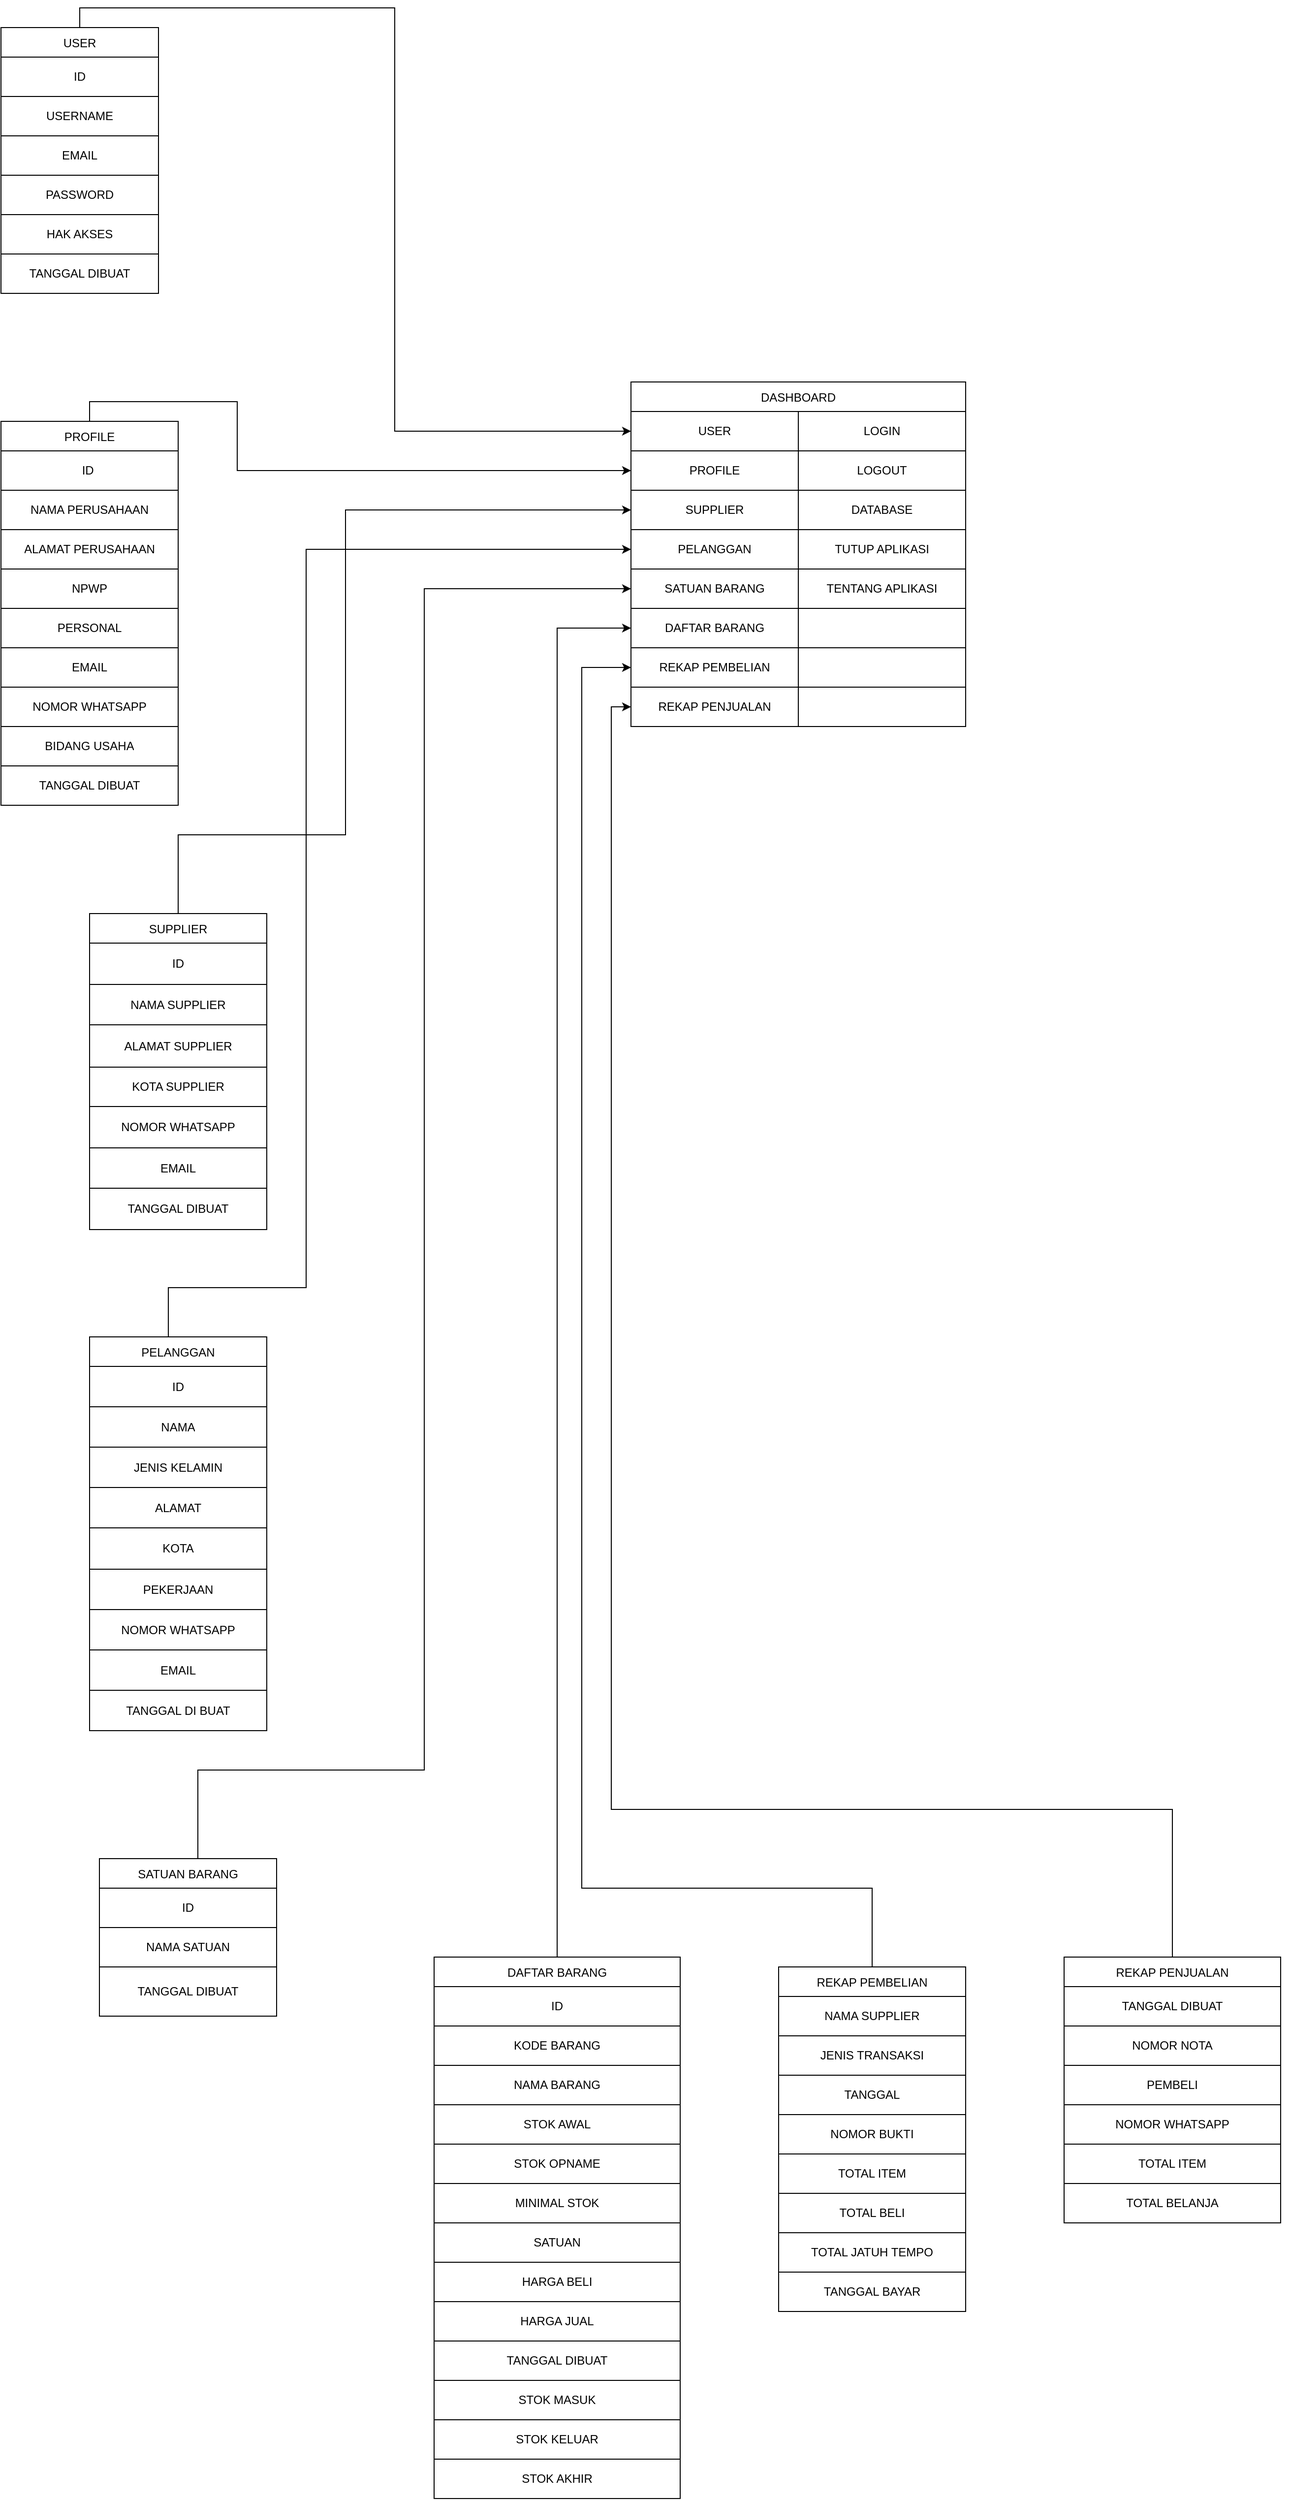 <mxfile version="24.8.4">
  <diagram name="Page-1" id="a7904f86-f2b4-8e86-fa97-74104820619b">
    <mxGraphModel dx="2200" dy="1383" grid="1" gridSize="10" guides="1" tooltips="1" connect="1" arrows="1" fold="1" page="1" pageScale="1" pageWidth="1100" pageHeight="850" background="none" math="0" shadow="0">
      <root>
        <object label="" id="0">
          <mxCell />
        </object>
        <mxCell id="1" parent="0" />
        <mxCell id="IElUN6bQGV6aA14MSfH9-76" value="DASHBOARD" style="shape=table;startSize=30;container=1;collapsible=0;childLayout=tableLayout;" vertex="1" parent="1">
          <mxGeometry x="90" y="200" width="340" height="350" as="geometry" />
        </mxCell>
        <mxCell id="IElUN6bQGV6aA14MSfH9-77" value="" style="shape=tableRow;horizontal=0;startSize=0;swimlaneHead=0;swimlaneBody=0;strokeColor=inherit;top=0;left=0;bottom=0;right=0;collapsible=0;dropTarget=0;fillColor=none;points=[[0,0.5],[1,0.5]];portConstraint=eastwest;" vertex="1" parent="IElUN6bQGV6aA14MSfH9-76">
          <mxGeometry y="30" width="340" height="40" as="geometry" />
        </mxCell>
        <mxCell id="IElUN6bQGV6aA14MSfH9-78" value="USER" style="shape=partialRectangle;html=1;whiteSpace=wrap;connectable=0;strokeColor=inherit;overflow=hidden;fillColor=none;top=0;left=0;bottom=0;right=0;pointerEvents=1;" vertex="1" parent="IElUN6bQGV6aA14MSfH9-77">
          <mxGeometry width="170" height="40" as="geometry">
            <mxRectangle width="170" height="40" as="alternateBounds" />
          </mxGeometry>
        </mxCell>
        <mxCell id="IElUN6bQGV6aA14MSfH9-79" value="LOGIN" style="shape=partialRectangle;html=1;whiteSpace=wrap;connectable=0;strokeColor=inherit;overflow=hidden;fillColor=none;top=0;left=0;bottom=0;right=0;pointerEvents=1;" vertex="1" parent="IElUN6bQGV6aA14MSfH9-77">
          <mxGeometry x="170" width="170" height="40" as="geometry">
            <mxRectangle width="170" height="40" as="alternateBounds" />
          </mxGeometry>
        </mxCell>
        <mxCell id="IElUN6bQGV6aA14MSfH9-80" value="" style="shape=tableRow;horizontal=0;startSize=0;swimlaneHead=0;swimlaneBody=0;strokeColor=inherit;top=0;left=0;bottom=0;right=0;collapsible=0;dropTarget=0;fillColor=none;points=[[0,0.5],[1,0.5]];portConstraint=eastwest;" vertex="1" parent="IElUN6bQGV6aA14MSfH9-76">
          <mxGeometry y="70" width="340" height="40" as="geometry" />
        </mxCell>
        <mxCell id="IElUN6bQGV6aA14MSfH9-81" value="PROFILE" style="shape=partialRectangle;html=1;whiteSpace=wrap;connectable=0;strokeColor=inherit;overflow=hidden;fillColor=none;top=0;left=0;bottom=0;right=0;pointerEvents=1;" vertex="1" parent="IElUN6bQGV6aA14MSfH9-80">
          <mxGeometry width="170" height="40" as="geometry">
            <mxRectangle width="170" height="40" as="alternateBounds" />
          </mxGeometry>
        </mxCell>
        <mxCell id="IElUN6bQGV6aA14MSfH9-82" value="LOGOUT" style="shape=partialRectangle;html=1;whiteSpace=wrap;connectable=0;strokeColor=inherit;overflow=hidden;fillColor=none;top=0;left=0;bottom=0;right=0;pointerEvents=1;" vertex="1" parent="IElUN6bQGV6aA14MSfH9-80">
          <mxGeometry x="170" width="170" height="40" as="geometry">
            <mxRectangle width="170" height="40" as="alternateBounds" />
          </mxGeometry>
        </mxCell>
        <mxCell id="IElUN6bQGV6aA14MSfH9-83" value="" style="shape=tableRow;horizontal=0;startSize=0;swimlaneHead=0;swimlaneBody=0;strokeColor=inherit;top=0;left=0;bottom=0;right=0;collapsible=0;dropTarget=0;fillColor=none;points=[[0,0.5],[1,0.5]];portConstraint=eastwest;" vertex="1" parent="IElUN6bQGV6aA14MSfH9-76">
          <mxGeometry y="110" width="340" height="40" as="geometry" />
        </mxCell>
        <mxCell id="IElUN6bQGV6aA14MSfH9-84" value="SUPPLIER" style="shape=partialRectangle;html=1;whiteSpace=wrap;connectable=0;strokeColor=inherit;overflow=hidden;fillColor=none;top=0;left=0;bottom=0;right=0;pointerEvents=1;" vertex="1" parent="IElUN6bQGV6aA14MSfH9-83">
          <mxGeometry width="170" height="40" as="geometry">
            <mxRectangle width="170" height="40" as="alternateBounds" />
          </mxGeometry>
        </mxCell>
        <mxCell id="IElUN6bQGV6aA14MSfH9-85" value="DATABASE" style="shape=partialRectangle;html=1;whiteSpace=wrap;connectable=0;strokeColor=inherit;overflow=hidden;fillColor=none;top=0;left=0;bottom=0;right=0;pointerEvents=1;" vertex="1" parent="IElUN6bQGV6aA14MSfH9-83">
          <mxGeometry x="170" width="170" height="40" as="geometry">
            <mxRectangle width="170" height="40" as="alternateBounds" />
          </mxGeometry>
        </mxCell>
        <mxCell id="IElUN6bQGV6aA14MSfH9-86" value="" style="shape=tableRow;horizontal=0;startSize=0;swimlaneHead=0;swimlaneBody=0;strokeColor=inherit;top=0;left=0;bottom=0;right=0;collapsible=0;dropTarget=0;fillColor=none;points=[[0,0.5],[1,0.5]];portConstraint=eastwest;" vertex="1" parent="IElUN6bQGV6aA14MSfH9-76">
          <mxGeometry y="150" width="340" height="40" as="geometry" />
        </mxCell>
        <mxCell id="IElUN6bQGV6aA14MSfH9-87" value="PELANGGAN" style="shape=partialRectangle;html=1;whiteSpace=wrap;connectable=0;strokeColor=inherit;overflow=hidden;fillColor=none;top=0;left=0;bottom=0;right=0;pointerEvents=1;" vertex="1" parent="IElUN6bQGV6aA14MSfH9-86">
          <mxGeometry width="170" height="40" as="geometry">
            <mxRectangle width="170" height="40" as="alternateBounds" />
          </mxGeometry>
        </mxCell>
        <mxCell id="IElUN6bQGV6aA14MSfH9-88" value="TUTUP APLIKASI" style="shape=partialRectangle;html=1;whiteSpace=wrap;connectable=0;strokeColor=inherit;overflow=hidden;fillColor=none;top=0;left=0;bottom=0;right=0;pointerEvents=1;" vertex="1" parent="IElUN6bQGV6aA14MSfH9-86">
          <mxGeometry x="170" width="170" height="40" as="geometry">
            <mxRectangle width="170" height="40" as="alternateBounds" />
          </mxGeometry>
        </mxCell>
        <mxCell id="IElUN6bQGV6aA14MSfH9-89" value="" style="shape=tableRow;horizontal=0;startSize=0;swimlaneHead=0;swimlaneBody=0;strokeColor=inherit;top=0;left=0;bottom=0;right=0;collapsible=0;dropTarget=0;fillColor=none;points=[[0,0.5],[1,0.5]];portConstraint=eastwest;" vertex="1" parent="IElUN6bQGV6aA14MSfH9-76">
          <mxGeometry y="190" width="340" height="40" as="geometry" />
        </mxCell>
        <mxCell id="IElUN6bQGV6aA14MSfH9-90" value="SATUAN BARANG" style="shape=partialRectangle;html=1;whiteSpace=wrap;connectable=0;strokeColor=inherit;overflow=hidden;fillColor=none;top=0;left=0;bottom=0;right=0;pointerEvents=1;" vertex="1" parent="IElUN6bQGV6aA14MSfH9-89">
          <mxGeometry width="170" height="40" as="geometry">
            <mxRectangle width="170" height="40" as="alternateBounds" />
          </mxGeometry>
        </mxCell>
        <mxCell id="IElUN6bQGV6aA14MSfH9-91" value="TENTANG APLIKASI" style="shape=partialRectangle;html=1;whiteSpace=wrap;connectable=0;strokeColor=inherit;overflow=hidden;fillColor=none;top=0;left=0;bottom=0;right=0;pointerEvents=1;" vertex="1" parent="IElUN6bQGV6aA14MSfH9-89">
          <mxGeometry x="170" width="170" height="40" as="geometry">
            <mxRectangle width="170" height="40" as="alternateBounds" />
          </mxGeometry>
        </mxCell>
        <mxCell id="IElUN6bQGV6aA14MSfH9-92" value="" style="shape=tableRow;horizontal=0;startSize=0;swimlaneHead=0;swimlaneBody=0;strokeColor=inherit;top=0;left=0;bottom=0;right=0;collapsible=0;dropTarget=0;fillColor=none;points=[[0,0.5],[1,0.5]];portConstraint=eastwest;" vertex="1" parent="IElUN6bQGV6aA14MSfH9-76">
          <mxGeometry y="230" width="340" height="40" as="geometry" />
        </mxCell>
        <mxCell id="IElUN6bQGV6aA14MSfH9-93" value="DAFTAR BARANG" style="shape=partialRectangle;html=1;whiteSpace=wrap;connectable=0;strokeColor=inherit;overflow=hidden;fillColor=none;top=0;left=0;bottom=0;right=0;pointerEvents=1;" vertex="1" parent="IElUN6bQGV6aA14MSfH9-92">
          <mxGeometry width="170" height="40" as="geometry">
            <mxRectangle width="170" height="40" as="alternateBounds" />
          </mxGeometry>
        </mxCell>
        <mxCell id="IElUN6bQGV6aA14MSfH9-94" value="" style="shape=partialRectangle;html=1;whiteSpace=wrap;connectable=0;strokeColor=inherit;overflow=hidden;fillColor=none;top=0;left=0;bottom=0;right=0;pointerEvents=1;" vertex="1" parent="IElUN6bQGV6aA14MSfH9-92">
          <mxGeometry x="170" width="170" height="40" as="geometry">
            <mxRectangle width="170" height="40" as="alternateBounds" />
          </mxGeometry>
        </mxCell>
        <mxCell id="IElUN6bQGV6aA14MSfH9-119" style="shape=tableRow;horizontal=0;startSize=0;swimlaneHead=0;swimlaneBody=0;strokeColor=inherit;top=0;left=0;bottom=0;right=0;collapsible=0;dropTarget=0;fillColor=none;points=[[0,0.5],[1,0.5]];portConstraint=eastwest;" vertex="1" parent="IElUN6bQGV6aA14MSfH9-76">
          <mxGeometry y="270" width="340" height="40" as="geometry" />
        </mxCell>
        <mxCell id="IElUN6bQGV6aA14MSfH9-120" value="REKAP PEMBELIAN" style="shape=partialRectangle;html=1;whiteSpace=wrap;connectable=0;strokeColor=inherit;overflow=hidden;fillColor=none;top=0;left=0;bottom=0;right=0;pointerEvents=1;" vertex="1" parent="IElUN6bQGV6aA14MSfH9-119">
          <mxGeometry width="170" height="40" as="geometry">
            <mxRectangle width="170" height="40" as="alternateBounds" />
          </mxGeometry>
        </mxCell>
        <mxCell id="IElUN6bQGV6aA14MSfH9-121" style="shape=partialRectangle;html=1;whiteSpace=wrap;connectable=0;strokeColor=inherit;overflow=hidden;fillColor=none;top=0;left=0;bottom=0;right=0;pointerEvents=1;" vertex="1" parent="IElUN6bQGV6aA14MSfH9-119">
          <mxGeometry x="170" width="170" height="40" as="geometry">
            <mxRectangle width="170" height="40" as="alternateBounds" />
          </mxGeometry>
        </mxCell>
        <mxCell id="IElUN6bQGV6aA14MSfH9-122" style="shape=tableRow;horizontal=0;startSize=0;swimlaneHead=0;swimlaneBody=0;strokeColor=inherit;top=0;left=0;bottom=0;right=0;collapsible=0;dropTarget=0;fillColor=none;points=[[0,0.5],[1,0.5]];portConstraint=eastwest;" vertex="1" parent="IElUN6bQGV6aA14MSfH9-76">
          <mxGeometry y="310" width="340" height="40" as="geometry" />
        </mxCell>
        <mxCell id="IElUN6bQGV6aA14MSfH9-123" value="REKAP PENJUALAN" style="shape=partialRectangle;html=1;whiteSpace=wrap;connectable=0;strokeColor=inherit;overflow=hidden;fillColor=none;top=0;left=0;bottom=0;right=0;pointerEvents=1;" vertex="1" parent="IElUN6bQGV6aA14MSfH9-122">
          <mxGeometry width="170" height="40" as="geometry">
            <mxRectangle width="170" height="40" as="alternateBounds" />
          </mxGeometry>
        </mxCell>
        <mxCell id="IElUN6bQGV6aA14MSfH9-124" value="" style="shape=partialRectangle;html=1;whiteSpace=wrap;connectable=0;strokeColor=inherit;overflow=hidden;fillColor=none;top=0;left=0;bottom=0;right=0;pointerEvents=1;" vertex="1" parent="IElUN6bQGV6aA14MSfH9-122">
          <mxGeometry x="170" width="170" height="40" as="geometry">
            <mxRectangle width="170" height="40" as="alternateBounds" />
          </mxGeometry>
        </mxCell>
        <mxCell id="IElUN6bQGV6aA14MSfH9-163" style="edgeStyle=orthogonalEdgeStyle;rounded=0;orthogonalLoop=1;jettySize=auto;html=1;exitX=0.5;exitY=0;exitDx=0;exitDy=0;entryX=0;entryY=0.5;entryDx=0;entryDy=0;" edge="1" parent="1" source="IElUN6bQGV6aA14MSfH9-125" target="IElUN6bQGV6aA14MSfH9-77">
          <mxGeometry relative="1" as="geometry" />
        </mxCell>
        <mxCell id="IElUN6bQGV6aA14MSfH9-125" value="USER" style="shape=table;startSize=30;container=1;collapsible=0;childLayout=tableLayout;" vertex="1" parent="1">
          <mxGeometry x="-550" y="-160" width="160" height="270" as="geometry" />
        </mxCell>
        <mxCell id="IElUN6bQGV6aA14MSfH9-126" value="" style="shape=tableRow;horizontal=0;startSize=0;swimlaneHead=0;swimlaneBody=0;strokeColor=inherit;top=0;left=0;bottom=0;right=0;collapsible=0;dropTarget=0;fillColor=none;points=[[0,0.5],[1,0.5]];portConstraint=eastwest;" vertex="1" parent="IElUN6bQGV6aA14MSfH9-125">
          <mxGeometry y="30" width="160" height="40" as="geometry" />
        </mxCell>
        <mxCell id="IElUN6bQGV6aA14MSfH9-127" value="ID" style="shape=partialRectangle;html=1;whiteSpace=wrap;connectable=0;strokeColor=inherit;overflow=hidden;fillColor=none;top=0;left=0;bottom=0;right=0;pointerEvents=1;" vertex="1" parent="IElUN6bQGV6aA14MSfH9-126">
          <mxGeometry width="160" height="40" as="geometry">
            <mxRectangle width="160" height="40" as="alternateBounds" />
          </mxGeometry>
        </mxCell>
        <mxCell id="IElUN6bQGV6aA14MSfH9-128" value="" style="shape=tableRow;horizontal=0;startSize=0;swimlaneHead=0;swimlaneBody=0;strokeColor=inherit;top=0;left=0;bottom=0;right=0;collapsible=0;dropTarget=0;fillColor=none;points=[[0,0.5],[1,0.5]];portConstraint=eastwest;" vertex="1" parent="IElUN6bQGV6aA14MSfH9-125">
          <mxGeometry y="70" width="160" height="40" as="geometry" />
        </mxCell>
        <mxCell id="IElUN6bQGV6aA14MSfH9-129" value="USERNAME" style="shape=partialRectangle;html=1;whiteSpace=wrap;connectable=0;strokeColor=inherit;overflow=hidden;fillColor=none;top=0;left=0;bottom=0;right=0;pointerEvents=1;" vertex="1" parent="IElUN6bQGV6aA14MSfH9-128">
          <mxGeometry width="160" height="40" as="geometry">
            <mxRectangle width="160" height="40" as="alternateBounds" />
          </mxGeometry>
        </mxCell>
        <mxCell id="IElUN6bQGV6aA14MSfH9-130" value="" style="shape=tableRow;horizontal=0;startSize=0;swimlaneHead=0;swimlaneBody=0;strokeColor=inherit;top=0;left=0;bottom=0;right=0;collapsible=0;dropTarget=0;fillColor=none;points=[[0,0.5],[1,0.5]];portConstraint=eastwest;" vertex="1" parent="IElUN6bQGV6aA14MSfH9-125">
          <mxGeometry y="110" width="160" height="40" as="geometry" />
        </mxCell>
        <mxCell id="IElUN6bQGV6aA14MSfH9-131" value="EMAIL" style="shape=partialRectangle;html=1;whiteSpace=wrap;connectable=0;strokeColor=inherit;overflow=hidden;fillColor=none;top=0;left=0;bottom=0;right=0;pointerEvents=1;" vertex="1" parent="IElUN6bQGV6aA14MSfH9-130">
          <mxGeometry width="160" height="40" as="geometry">
            <mxRectangle width="160" height="40" as="alternateBounds" />
          </mxGeometry>
        </mxCell>
        <mxCell id="IElUN6bQGV6aA14MSfH9-132" value="" style="shape=tableRow;horizontal=0;startSize=0;swimlaneHead=0;swimlaneBody=0;strokeColor=inherit;top=0;left=0;bottom=0;right=0;collapsible=0;dropTarget=0;fillColor=none;points=[[0,0.5],[1,0.5]];portConstraint=eastwest;" vertex="1" parent="IElUN6bQGV6aA14MSfH9-125">
          <mxGeometry y="150" width="160" height="40" as="geometry" />
        </mxCell>
        <mxCell id="IElUN6bQGV6aA14MSfH9-133" value="PASSWORD" style="shape=partialRectangle;html=1;whiteSpace=wrap;connectable=0;strokeColor=inherit;overflow=hidden;fillColor=none;top=0;left=0;bottom=0;right=0;pointerEvents=1;" vertex="1" parent="IElUN6bQGV6aA14MSfH9-132">
          <mxGeometry width="160" height="40" as="geometry">
            <mxRectangle width="160" height="40" as="alternateBounds" />
          </mxGeometry>
        </mxCell>
        <mxCell id="IElUN6bQGV6aA14MSfH9-134" value="" style="shape=tableRow;horizontal=0;startSize=0;swimlaneHead=0;swimlaneBody=0;strokeColor=inherit;top=0;left=0;bottom=0;right=0;collapsible=0;dropTarget=0;fillColor=none;points=[[0,0.5],[1,0.5]];portConstraint=eastwest;" vertex="1" parent="IElUN6bQGV6aA14MSfH9-125">
          <mxGeometry y="190" width="160" height="40" as="geometry" />
        </mxCell>
        <mxCell id="IElUN6bQGV6aA14MSfH9-135" value="HAK AKSES" style="shape=partialRectangle;html=1;whiteSpace=wrap;connectable=0;strokeColor=inherit;overflow=hidden;fillColor=none;top=0;left=0;bottom=0;right=0;pointerEvents=1;" vertex="1" parent="IElUN6bQGV6aA14MSfH9-134">
          <mxGeometry width="160" height="40" as="geometry">
            <mxRectangle width="160" height="40" as="alternateBounds" />
          </mxGeometry>
        </mxCell>
        <mxCell id="IElUN6bQGV6aA14MSfH9-136" value="" style="shape=tableRow;horizontal=0;startSize=0;swimlaneHead=0;swimlaneBody=0;strokeColor=inherit;top=0;left=0;bottom=0;right=0;collapsible=0;dropTarget=0;fillColor=none;points=[[0,0.5],[1,0.5]];portConstraint=eastwest;" vertex="1" parent="IElUN6bQGV6aA14MSfH9-125">
          <mxGeometry y="230" width="160" height="40" as="geometry" />
        </mxCell>
        <mxCell id="IElUN6bQGV6aA14MSfH9-137" value="TANGGAL DIBUAT" style="shape=partialRectangle;html=1;whiteSpace=wrap;connectable=0;strokeColor=inherit;overflow=hidden;fillColor=none;top=0;left=0;bottom=0;right=0;pointerEvents=1;" vertex="1" parent="IElUN6bQGV6aA14MSfH9-136">
          <mxGeometry width="160" height="40" as="geometry">
            <mxRectangle width="160" height="40" as="alternateBounds" />
          </mxGeometry>
        </mxCell>
        <mxCell id="IElUN6bQGV6aA14MSfH9-164" style="edgeStyle=orthogonalEdgeStyle;rounded=0;orthogonalLoop=1;jettySize=auto;html=1;exitX=0.5;exitY=0;exitDx=0;exitDy=0;entryX=0;entryY=0.5;entryDx=0;entryDy=0;" edge="1" parent="1" source="IElUN6bQGV6aA14MSfH9-141" target="IElUN6bQGV6aA14MSfH9-80">
          <mxGeometry relative="1" as="geometry">
            <Array as="points">
              <mxPoint x="-460" y="220" />
              <mxPoint x="-310" y="220" />
              <mxPoint x="-310" y="290" />
            </Array>
          </mxGeometry>
        </mxCell>
        <mxCell id="IElUN6bQGV6aA14MSfH9-141" value="PROFILE" style="shape=table;startSize=30;container=1;collapsible=0;childLayout=tableLayout;" vertex="1" parent="1">
          <mxGeometry x="-550" y="240" width="180" height="390" as="geometry" />
        </mxCell>
        <mxCell id="IElUN6bQGV6aA14MSfH9-142" value="" style="shape=tableRow;horizontal=0;startSize=0;swimlaneHead=0;swimlaneBody=0;strokeColor=inherit;top=0;left=0;bottom=0;right=0;collapsible=0;dropTarget=0;fillColor=none;points=[[0,0.5],[1,0.5]];portConstraint=eastwest;" vertex="1" parent="IElUN6bQGV6aA14MSfH9-141">
          <mxGeometry y="30" width="180" height="40" as="geometry" />
        </mxCell>
        <mxCell id="IElUN6bQGV6aA14MSfH9-143" value="ID&amp;nbsp;" style="shape=partialRectangle;html=1;whiteSpace=wrap;connectable=0;strokeColor=inherit;overflow=hidden;fillColor=none;top=0;left=0;bottom=0;right=0;pointerEvents=1;" vertex="1" parent="IElUN6bQGV6aA14MSfH9-142">
          <mxGeometry width="180" height="40" as="geometry">
            <mxRectangle width="180" height="40" as="alternateBounds" />
          </mxGeometry>
        </mxCell>
        <mxCell id="IElUN6bQGV6aA14MSfH9-144" value="" style="shape=tableRow;horizontal=0;startSize=0;swimlaneHead=0;swimlaneBody=0;strokeColor=inherit;top=0;left=0;bottom=0;right=0;collapsible=0;dropTarget=0;fillColor=none;points=[[0,0.5],[1,0.5]];portConstraint=eastwest;" vertex="1" parent="IElUN6bQGV6aA14MSfH9-141">
          <mxGeometry y="70" width="180" height="40" as="geometry" />
        </mxCell>
        <mxCell id="IElUN6bQGV6aA14MSfH9-145" value="NAMA PERUSAHAAN" style="shape=partialRectangle;html=1;whiteSpace=wrap;connectable=0;strokeColor=inherit;overflow=hidden;fillColor=none;top=0;left=0;bottom=0;right=0;pointerEvents=1;" vertex="1" parent="IElUN6bQGV6aA14MSfH9-144">
          <mxGeometry width="180" height="40" as="geometry">
            <mxRectangle width="180" height="40" as="alternateBounds" />
          </mxGeometry>
        </mxCell>
        <mxCell id="IElUN6bQGV6aA14MSfH9-146" value="" style="shape=tableRow;horizontal=0;startSize=0;swimlaneHead=0;swimlaneBody=0;strokeColor=inherit;top=0;left=0;bottom=0;right=0;collapsible=0;dropTarget=0;fillColor=none;points=[[0,0.5],[1,0.5]];portConstraint=eastwest;" vertex="1" parent="IElUN6bQGV6aA14MSfH9-141">
          <mxGeometry y="110" width="180" height="40" as="geometry" />
        </mxCell>
        <mxCell id="IElUN6bQGV6aA14MSfH9-147" value="ALAMAT PERUSAHAAN" style="shape=partialRectangle;html=1;whiteSpace=wrap;connectable=0;strokeColor=inherit;overflow=hidden;fillColor=none;top=0;left=0;bottom=0;right=0;pointerEvents=1;" vertex="1" parent="IElUN6bQGV6aA14MSfH9-146">
          <mxGeometry width="180" height="40" as="geometry">
            <mxRectangle width="180" height="40" as="alternateBounds" />
          </mxGeometry>
        </mxCell>
        <mxCell id="IElUN6bQGV6aA14MSfH9-148" value="" style="shape=tableRow;horizontal=0;startSize=0;swimlaneHead=0;swimlaneBody=0;strokeColor=inherit;top=0;left=0;bottom=0;right=0;collapsible=0;dropTarget=0;fillColor=none;points=[[0,0.5],[1,0.5]];portConstraint=eastwest;" vertex="1" parent="IElUN6bQGV6aA14MSfH9-141">
          <mxGeometry y="150" width="180" height="40" as="geometry" />
        </mxCell>
        <mxCell id="IElUN6bQGV6aA14MSfH9-149" value="NPWP" style="shape=partialRectangle;html=1;whiteSpace=wrap;connectable=0;strokeColor=inherit;overflow=hidden;fillColor=none;top=0;left=0;bottom=0;right=0;pointerEvents=1;" vertex="1" parent="IElUN6bQGV6aA14MSfH9-148">
          <mxGeometry width="180" height="40" as="geometry">
            <mxRectangle width="180" height="40" as="alternateBounds" />
          </mxGeometry>
        </mxCell>
        <mxCell id="IElUN6bQGV6aA14MSfH9-150" value="" style="shape=tableRow;horizontal=0;startSize=0;swimlaneHead=0;swimlaneBody=0;strokeColor=inherit;top=0;left=0;bottom=0;right=0;collapsible=0;dropTarget=0;fillColor=none;points=[[0,0.5],[1,0.5]];portConstraint=eastwest;" vertex="1" parent="IElUN6bQGV6aA14MSfH9-141">
          <mxGeometry y="190" width="180" height="40" as="geometry" />
        </mxCell>
        <mxCell id="IElUN6bQGV6aA14MSfH9-151" value="PERSONAL" style="shape=partialRectangle;html=1;whiteSpace=wrap;connectable=0;strokeColor=inherit;overflow=hidden;fillColor=none;top=0;left=0;bottom=0;right=0;pointerEvents=1;" vertex="1" parent="IElUN6bQGV6aA14MSfH9-150">
          <mxGeometry width="180" height="40" as="geometry">
            <mxRectangle width="180" height="40" as="alternateBounds" />
          </mxGeometry>
        </mxCell>
        <mxCell id="IElUN6bQGV6aA14MSfH9-152" value="" style="shape=tableRow;horizontal=0;startSize=0;swimlaneHead=0;swimlaneBody=0;strokeColor=inherit;top=0;left=0;bottom=0;right=0;collapsible=0;dropTarget=0;fillColor=none;points=[[0,0.5],[1,0.5]];portConstraint=eastwest;" vertex="1" parent="IElUN6bQGV6aA14MSfH9-141">
          <mxGeometry y="230" width="180" height="40" as="geometry" />
        </mxCell>
        <mxCell id="IElUN6bQGV6aA14MSfH9-153" value="EMAIL" style="shape=partialRectangle;html=1;whiteSpace=wrap;connectable=0;strokeColor=inherit;overflow=hidden;fillColor=none;top=0;left=0;bottom=0;right=0;pointerEvents=1;" vertex="1" parent="IElUN6bQGV6aA14MSfH9-152">
          <mxGeometry width="180" height="40" as="geometry">
            <mxRectangle width="180" height="40" as="alternateBounds" />
          </mxGeometry>
        </mxCell>
        <mxCell id="IElUN6bQGV6aA14MSfH9-154" value="" style="shape=tableRow;horizontal=0;startSize=0;swimlaneHead=0;swimlaneBody=0;strokeColor=inherit;top=0;left=0;bottom=0;right=0;collapsible=0;dropTarget=0;fillColor=none;points=[[0,0.5],[1,0.5]];portConstraint=eastwest;" vertex="1" parent="IElUN6bQGV6aA14MSfH9-141">
          <mxGeometry y="270" width="180" height="40" as="geometry" />
        </mxCell>
        <mxCell id="IElUN6bQGV6aA14MSfH9-155" value="NOMOR WHATSAPP" style="shape=partialRectangle;html=1;whiteSpace=wrap;connectable=0;strokeColor=inherit;overflow=hidden;fillColor=none;top=0;left=0;bottom=0;right=0;pointerEvents=1;" vertex="1" parent="IElUN6bQGV6aA14MSfH9-154">
          <mxGeometry width="180" height="40" as="geometry">
            <mxRectangle width="180" height="40" as="alternateBounds" />
          </mxGeometry>
        </mxCell>
        <mxCell id="IElUN6bQGV6aA14MSfH9-156" value="" style="shape=tableRow;horizontal=0;startSize=0;swimlaneHead=0;swimlaneBody=0;strokeColor=inherit;top=0;left=0;bottom=0;right=0;collapsible=0;dropTarget=0;fillColor=none;points=[[0,0.5],[1,0.5]];portConstraint=eastwest;" vertex="1" parent="IElUN6bQGV6aA14MSfH9-141">
          <mxGeometry y="310" width="180" height="40" as="geometry" />
        </mxCell>
        <mxCell id="IElUN6bQGV6aA14MSfH9-157" value="BIDANG USAHA" style="shape=partialRectangle;html=1;whiteSpace=wrap;connectable=0;strokeColor=inherit;overflow=hidden;fillColor=none;top=0;left=0;bottom=0;right=0;pointerEvents=1;" vertex="1" parent="IElUN6bQGV6aA14MSfH9-156">
          <mxGeometry width="180" height="40" as="geometry">
            <mxRectangle width="180" height="40" as="alternateBounds" />
          </mxGeometry>
        </mxCell>
        <mxCell id="IElUN6bQGV6aA14MSfH9-158" value="" style="shape=tableRow;horizontal=0;startSize=0;swimlaneHead=0;swimlaneBody=0;strokeColor=inherit;top=0;left=0;bottom=0;right=0;collapsible=0;dropTarget=0;fillColor=none;points=[[0,0.5],[1,0.5]];portConstraint=eastwest;" vertex="1" parent="IElUN6bQGV6aA14MSfH9-141">
          <mxGeometry y="350" width="180" height="40" as="geometry" />
        </mxCell>
        <mxCell id="IElUN6bQGV6aA14MSfH9-159" value="TANGGAL DIBUAT" style="shape=partialRectangle;html=1;whiteSpace=wrap;connectable=0;strokeColor=inherit;overflow=hidden;fillColor=none;top=0;left=0;bottom=0;right=0;pointerEvents=1;" vertex="1" parent="IElUN6bQGV6aA14MSfH9-158">
          <mxGeometry width="180" height="40" as="geometry">
            <mxRectangle width="180" height="40" as="alternateBounds" />
          </mxGeometry>
        </mxCell>
        <mxCell id="IElUN6bQGV6aA14MSfH9-180" style="edgeStyle=orthogonalEdgeStyle;rounded=0;orthogonalLoop=1;jettySize=auto;html=1;entryX=0;entryY=0.5;entryDx=0;entryDy=0;" edge="1" parent="1" source="IElUN6bQGV6aA14MSfH9-165" target="IElUN6bQGV6aA14MSfH9-83">
          <mxGeometry relative="1" as="geometry">
            <Array as="points">
              <mxPoint x="-370" y="660" />
              <mxPoint x="-200" y="660" />
              <mxPoint x="-200" y="330" />
            </Array>
          </mxGeometry>
        </mxCell>
        <mxCell id="IElUN6bQGV6aA14MSfH9-165" value="SUPPLIER" style="shape=table;startSize=30;container=1;collapsible=0;childLayout=tableLayout;" vertex="1" parent="1">
          <mxGeometry x="-460" y="740" width="180" height="321" as="geometry" />
        </mxCell>
        <mxCell id="IElUN6bQGV6aA14MSfH9-166" value="" style="shape=tableRow;horizontal=0;startSize=0;swimlaneHead=0;swimlaneBody=0;strokeColor=inherit;top=0;left=0;bottom=0;right=0;collapsible=0;dropTarget=0;fillColor=none;points=[[0,0.5],[1,0.5]];portConstraint=eastwest;" vertex="1" parent="IElUN6bQGV6aA14MSfH9-165">
          <mxGeometry y="30" width="180" height="42" as="geometry" />
        </mxCell>
        <mxCell id="IElUN6bQGV6aA14MSfH9-167" value="ID" style="shape=partialRectangle;html=1;whiteSpace=wrap;connectable=0;strokeColor=inherit;overflow=hidden;fillColor=none;top=0;left=0;bottom=0;right=0;pointerEvents=1;" vertex="1" parent="IElUN6bQGV6aA14MSfH9-166">
          <mxGeometry width="180" height="42" as="geometry">
            <mxRectangle width="180" height="42" as="alternateBounds" />
          </mxGeometry>
        </mxCell>
        <mxCell id="IElUN6bQGV6aA14MSfH9-168" value="" style="shape=tableRow;horizontal=0;startSize=0;swimlaneHead=0;swimlaneBody=0;strokeColor=inherit;top=0;left=0;bottom=0;right=0;collapsible=0;dropTarget=0;fillColor=none;points=[[0,0.5],[1,0.5]];portConstraint=eastwest;" vertex="1" parent="IElUN6bQGV6aA14MSfH9-165">
          <mxGeometry y="72" width="180" height="41" as="geometry" />
        </mxCell>
        <mxCell id="IElUN6bQGV6aA14MSfH9-169" value="NAMA SUPPLIER" style="shape=partialRectangle;html=1;whiteSpace=wrap;connectable=0;strokeColor=inherit;overflow=hidden;fillColor=none;top=0;left=0;bottom=0;right=0;pointerEvents=1;" vertex="1" parent="IElUN6bQGV6aA14MSfH9-168">
          <mxGeometry width="180" height="41" as="geometry">
            <mxRectangle width="180" height="41" as="alternateBounds" />
          </mxGeometry>
        </mxCell>
        <mxCell id="IElUN6bQGV6aA14MSfH9-170" value="" style="shape=tableRow;horizontal=0;startSize=0;swimlaneHead=0;swimlaneBody=0;strokeColor=inherit;top=0;left=0;bottom=0;right=0;collapsible=0;dropTarget=0;fillColor=none;points=[[0,0.5],[1,0.5]];portConstraint=eastwest;" vertex="1" parent="IElUN6bQGV6aA14MSfH9-165">
          <mxGeometry y="113" width="180" height="43" as="geometry" />
        </mxCell>
        <mxCell id="IElUN6bQGV6aA14MSfH9-171" value="ALAMAT SUPPLIER" style="shape=partialRectangle;html=1;whiteSpace=wrap;connectable=0;strokeColor=inherit;overflow=hidden;fillColor=none;top=0;left=0;bottom=0;right=0;pointerEvents=1;" vertex="1" parent="IElUN6bQGV6aA14MSfH9-170">
          <mxGeometry width="180" height="43" as="geometry">
            <mxRectangle width="180" height="43" as="alternateBounds" />
          </mxGeometry>
        </mxCell>
        <mxCell id="IElUN6bQGV6aA14MSfH9-172" value="" style="shape=tableRow;horizontal=0;startSize=0;swimlaneHead=0;swimlaneBody=0;strokeColor=inherit;top=0;left=0;bottom=0;right=0;collapsible=0;dropTarget=0;fillColor=none;points=[[0,0.5],[1,0.5]];portConstraint=eastwest;" vertex="1" parent="IElUN6bQGV6aA14MSfH9-165">
          <mxGeometry y="156" width="180" height="40" as="geometry" />
        </mxCell>
        <mxCell id="IElUN6bQGV6aA14MSfH9-173" value="KOTA SUPPLIER" style="shape=partialRectangle;html=1;whiteSpace=wrap;connectable=0;strokeColor=inherit;overflow=hidden;fillColor=none;top=0;left=0;bottom=0;right=0;pointerEvents=1;" vertex="1" parent="IElUN6bQGV6aA14MSfH9-172">
          <mxGeometry width="180" height="40" as="geometry">
            <mxRectangle width="180" height="40" as="alternateBounds" />
          </mxGeometry>
        </mxCell>
        <mxCell id="IElUN6bQGV6aA14MSfH9-174" value="" style="shape=tableRow;horizontal=0;startSize=0;swimlaneHead=0;swimlaneBody=0;strokeColor=inherit;top=0;left=0;bottom=0;right=0;collapsible=0;dropTarget=0;fillColor=none;points=[[0,0.5],[1,0.5]];portConstraint=eastwest;" vertex="1" parent="IElUN6bQGV6aA14MSfH9-165">
          <mxGeometry y="196" width="180" height="42" as="geometry" />
        </mxCell>
        <mxCell id="IElUN6bQGV6aA14MSfH9-175" value="NOMOR WHATSAPP" style="shape=partialRectangle;html=1;whiteSpace=wrap;connectable=0;strokeColor=inherit;overflow=hidden;fillColor=none;top=0;left=0;bottom=0;right=0;pointerEvents=1;" vertex="1" parent="IElUN6bQGV6aA14MSfH9-174">
          <mxGeometry width="180" height="42" as="geometry">
            <mxRectangle width="180" height="42" as="alternateBounds" />
          </mxGeometry>
        </mxCell>
        <mxCell id="IElUN6bQGV6aA14MSfH9-176" value="" style="shape=tableRow;horizontal=0;startSize=0;swimlaneHead=0;swimlaneBody=0;strokeColor=inherit;top=0;left=0;bottom=0;right=0;collapsible=0;dropTarget=0;fillColor=none;points=[[0,0.5],[1,0.5]];portConstraint=eastwest;" vertex="1" parent="IElUN6bQGV6aA14MSfH9-165">
          <mxGeometry y="238" width="180" height="41" as="geometry" />
        </mxCell>
        <mxCell id="IElUN6bQGV6aA14MSfH9-177" value="EMAIL" style="shape=partialRectangle;html=1;whiteSpace=wrap;connectable=0;strokeColor=inherit;overflow=hidden;fillColor=none;top=0;left=0;bottom=0;right=0;pointerEvents=1;" vertex="1" parent="IElUN6bQGV6aA14MSfH9-176">
          <mxGeometry width="180" height="41" as="geometry">
            <mxRectangle width="180" height="41" as="alternateBounds" />
          </mxGeometry>
        </mxCell>
        <mxCell id="IElUN6bQGV6aA14MSfH9-178" value="" style="shape=tableRow;horizontal=0;startSize=0;swimlaneHead=0;swimlaneBody=0;strokeColor=inherit;top=0;left=0;bottom=0;right=0;collapsible=0;dropTarget=0;fillColor=none;points=[[0,0.5],[1,0.5]];portConstraint=eastwest;" vertex="1" parent="IElUN6bQGV6aA14MSfH9-165">
          <mxGeometry y="279" width="180" height="42" as="geometry" />
        </mxCell>
        <mxCell id="IElUN6bQGV6aA14MSfH9-179" value="TANGGAL DIBUAT" style="shape=partialRectangle;html=1;whiteSpace=wrap;connectable=0;strokeColor=inherit;overflow=hidden;fillColor=none;top=0;left=0;bottom=0;right=0;pointerEvents=1;" vertex="1" parent="IElUN6bQGV6aA14MSfH9-178">
          <mxGeometry width="180" height="42" as="geometry">
            <mxRectangle width="180" height="42" as="alternateBounds" />
          </mxGeometry>
        </mxCell>
        <mxCell id="IElUN6bQGV6aA14MSfH9-200" style="edgeStyle=orthogonalEdgeStyle;rounded=0;orthogonalLoop=1;jettySize=auto;html=1;entryX=0;entryY=0.5;entryDx=0;entryDy=0;" edge="1" parent="1" source="IElUN6bQGV6aA14MSfH9-181" target="IElUN6bQGV6aA14MSfH9-86">
          <mxGeometry relative="1" as="geometry">
            <Array as="points">
              <mxPoint x="-380" y="1120" />
              <mxPoint x="-240" y="1120" />
              <mxPoint x="-240" y="370" />
            </Array>
          </mxGeometry>
        </mxCell>
        <mxCell id="IElUN6bQGV6aA14MSfH9-181" value="PELANGGAN" style="shape=table;startSize=30;container=1;collapsible=0;childLayout=tableLayout;" vertex="1" parent="1">
          <mxGeometry x="-460" y="1170" width="180" height="400" as="geometry" />
        </mxCell>
        <mxCell id="IElUN6bQGV6aA14MSfH9-184" value="" style="shape=tableRow;horizontal=0;startSize=0;swimlaneHead=0;swimlaneBody=0;strokeColor=inherit;top=0;left=0;bottom=0;right=0;collapsible=0;dropTarget=0;fillColor=none;points=[[0,0.5],[1,0.5]];portConstraint=eastwest;" vertex="1" parent="IElUN6bQGV6aA14MSfH9-181">
          <mxGeometry y="30" width="180" height="41" as="geometry" />
        </mxCell>
        <mxCell id="IElUN6bQGV6aA14MSfH9-185" value="ID" style="shape=partialRectangle;html=1;whiteSpace=wrap;connectable=0;strokeColor=inherit;overflow=hidden;fillColor=none;top=0;left=0;bottom=0;right=0;pointerEvents=1;" vertex="1" parent="IElUN6bQGV6aA14MSfH9-184">
          <mxGeometry width="180" height="41" as="geometry">
            <mxRectangle width="180" height="41" as="alternateBounds" />
          </mxGeometry>
        </mxCell>
        <mxCell id="IElUN6bQGV6aA14MSfH9-182" value="" style="shape=tableRow;horizontal=0;startSize=0;swimlaneHead=0;swimlaneBody=0;strokeColor=inherit;top=0;left=0;bottom=0;right=0;collapsible=0;dropTarget=0;fillColor=none;points=[[0,0.5],[1,0.5]];portConstraint=eastwest;" vertex="1" parent="IElUN6bQGV6aA14MSfH9-181">
          <mxGeometry y="71" width="180" height="41" as="geometry" />
        </mxCell>
        <mxCell id="IElUN6bQGV6aA14MSfH9-183" value="NAMA" style="shape=partialRectangle;html=1;whiteSpace=wrap;connectable=0;strokeColor=inherit;overflow=hidden;fillColor=none;top=0;left=0;bottom=0;right=0;pointerEvents=1;" vertex="1" parent="IElUN6bQGV6aA14MSfH9-182">
          <mxGeometry width="180" height="41" as="geometry">
            <mxRectangle width="180" height="41" as="alternateBounds" />
          </mxGeometry>
        </mxCell>
        <mxCell id="IElUN6bQGV6aA14MSfH9-186" value="" style="shape=tableRow;horizontal=0;startSize=0;swimlaneHead=0;swimlaneBody=0;strokeColor=inherit;top=0;left=0;bottom=0;right=0;collapsible=0;dropTarget=0;fillColor=none;points=[[0,0.5],[1,0.5]];portConstraint=eastwest;" vertex="1" parent="IElUN6bQGV6aA14MSfH9-181">
          <mxGeometry y="112" width="180" height="41" as="geometry" />
        </mxCell>
        <mxCell id="IElUN6bQGV6aA14MSfH9-187" value="JENIS KELAMIN" style="shape=partialRectangle;html=1;whiteSpace=wrap;connectable=0;strokeColor=inherit;overflow=hidden;fillColor=none;top=0;left=0;bottom=0;right=0;pointerEvents=1;" vertex="1" parent="IElUN6bQGV6aA14MSfH9-186">
          <mxGeometry width="180" height="41" as="geometry">
            <mxRectangle width="180" height="41" as="alternateBounds" />
          </mxGeometry>
        </mxCell>
        <mxCell id="IElUN6bQGV6aA14MSfH9-188" value="" style="shape=tableRow;horizontal=0;startSize=0;swimlaneHead=0;swimlaneBody=0;strokeColor=inherit;top=0;left=0;bottom=0;right=0;collapsible=0;dropTarget=0;fillColor=none;points=[[0,0.5],[1,0.5]];portConstraint=eastwest;" vertex="1" parent="IElUN6bQGV6aA14MSfH9-181">
          <mxGeometry y="153" width="180" height="41" as="geometry" />
        </mxCell>
        <mxCell id="IElUN6bQGV6aA14MSfH9-189" value="ALAMAT" style="shape=partialRectangle;html=1;whiteSpace=wrap;connectable=0;strokeColor=inherit;overflow=hidden;fillColor=none;top=0;left=0;bottom=0;right=0;pointerEvents=1;" vertex="1" parent="IElUN6bQGV6aA14MSfH9-188">
          <mxGeometry width="180" height="41" as="geometry">
            <mxRectangle width="180" height="41" as="alternateBounds" />
          </mxGeometry>
        </mxCell>
        <mxCell id="IElUN6bQGV6aA14MSfH9-190" value="" style="shape=tableRow;horizontal=0;startSize=0;swimlaneHead=0;swimlaneBody=0;strokeColor=inherit;top=0;left=0;bottom=0;right=0;collapsible=0;dropTarget=0;fillColor=none;points=[[0,0.5],[1,0.5]];portConstraint=eastwest;" vertex="1" parent="IElUN6bQGV6aA14MSfH9-181">
          <mxGeometry y="194" width="180" height="42" as="geometry" />
        </mxCell>
        <mxCell id="IElUN6bQGV6aA14MSfH9-191" value="KOTA" style="shape=partialRectangle;html=1;whiteSpace=wrap;connectable=0;strokeColor=inherit;overflow=hidden;fillColor=none;top=0;left=0;bottom=0;right=0;pointerEvents=1;" vertex="1" parent="IElUN6bQGV6aA14MSfH9-190">
          <mxGeometry width="180" height="42" as="geometry">
            <mxRectangle width="180" height="42" as="alternateBounds" />
          </mxGeometry>
        </mxCell>
        <mxCell id="IElUN6bQGV6aA14MSfH9-192" value="" style="shape=tableRow;horizontal=0;startSize=0;swimlaneHead=0;swimlaneBody=0;strokeColor=inherit;top=0;left=0;bottom=0;right=0;collapsible=0;dropTarget=0;fillColor=none;points=[[0,0.5],[1,0.5]];portConstraint=eastwest;" vertex="1" parent="IElUN6bQGV6aA14MSfH9-181">
          <mxGeometry y="236" width="180" height="41" as="geometry" />
        </mxCell>
        <mxCell id="IElUN6bQGV6aA14MSfH9-193" value="PEKERJAAN" style="shape=partialRectangle;html=1;whiteSpace=wrap;connectable=0;strokeColor=inherit;overflow=hidden;fillColor=none;top=0;left=0;bottom=0;right=0;pointerEvents=1;" vertex="1" parent="IElUN6bQGV6aA14MSfH9-192">
          <mxGeometry width="180" height="41" as="geometry">
            <mxRectangle width="180" height="41" as="alternateBounds" />
          </mxGeometry>
        </mxCell>
        <mxCell id="IElUN6bQGV6aA14MSfH9-194" value="" style="shape=tableRow;horizontal=0;startSize=0;swimlaneHead=0;swimlaneBody=0;strokeColor=inherit;top=0;left=0;bottom=0;right=0;collapsible=0;dropTarget=0;fillColor=none;points=[[0,0.5],[1,0.5]];portConstraint=eastwest;" vertex="1" parent="IElUN6bQGV6aA14MSfH9-181">
          <mxGeometry y="277" width="180" height="41" as="geometry" />
        </mxCell>
        <mxCell id="IElUN6bQGV6aA14MSfH9-195" value="NOMOR WHATSAPP" style="shape=partialRectangle;html=1;whiteSpace=wrap;connectable=0;strokeColor=inherit;overflow=hidden;fillColor=none;top=0;left=0;bottom=0;right=0;pointerEvents=1;" vertex="1" parent="IElUN6bQGV6aA14MSfH9-194">
          <mxGeometry width="180" height="41" as="geometry">
            <mxRectangle width="180" height="41" as="alternateBounds" />
          </mxGeometry>
        </mxCell>
        <mxCell id="IElUN6bQGV6aA14MSfH9-196" value="" style="shape=tableRow;horizontal=0;startSize=0;swimlaneHead=0;swimlaneBody=0;strokeColor=inherit;top=0;left=0;bottom=0;right=0;collapsible=0;dropTarget=0;fillColor=none;points=[[0,0.5],[1,0.5]];portConstraint=eastwest;" vertex="1" parent="IElUN6bQGV6aA14MSfH9-181">
          <mxGeometry y="318" width="180" height="41" as="geometry" />
        </mxCell>
        <mxCell id="IElUN6bQGV6aA14MSfH9-197" value="EMAIL" style="shape=partialRectangle;html=1;whiteSpace=wrap;connectable=0;strokeColor=inherit;overflow=hidden;fillColor=none;top=0;left=0;bottom=0;right=0;pointerEvents=1;" vertex="1" parent="IElUN6bQGV6aA14MSfH9-196">
          <mxGeometry width="180" height="41" as="geometry">
            <mxRectangle width="180" height="41" as="alternateBounds" />
          </mxGeometry>
        </mxCell>
        <mxCell id="IElUN6bQGV6aA14MSfH9-198" value="" style="shape=tableRow;horizontal=0;startSize=0;swimlaneHead=0;swimlaneBody=0;strokeColor=inherit;top=0;left=0;bottom=0;right=0;collapsible=0;dropTarget=0;fillColor=none;points=[[0,0.5],[1,0.5]];portConstraint=eastwest;" vertex="1" parent="IElUN6bQGV6aA14MSfH9-181">
          <mxGeometry y="359" width="180" height="41" as="geometry" />
        </mxCell>
        <mxCell id="IElUN6bQGV6aA14MSfH9-199" value="TANGGAL DI BUAT" style="shape=partialRectangle;html=1;whiteSpace=wrap;connectable=0;strokeColor=inherit;overflow=hidden;fillColor=none;top=0;left=0;bottom=0;right=0;pointerEvents=1;" vertex="1" parent="IElUN6bQGV6aA14MSfH9-198">
          <mxGeometry width="180" height="41" as="geometry">
            <mxRectangle width="180" height="41" as="alternateBounds" />
          </mxGeometry>
        </mxCell>
        <mxCell id="IElUN6bQGV6aA14MSfH9-208" style="edgeStyle=orthogonalEdgeStyle;rounded=0;orthogonalLoop=1;jettySize=auto;html=1;entryX=0;entryY=0.5;entryDx=0;entryDy=0;" edge="1" parent="1" source="IElUN6bQGV6aA14MSfH9-201" target="IElUN6bQGV6aA14MSfH9-89">
          <mxGeometry relative="1" as="geometry">
            <Array as="points">
              <mxPoint x="-350" y="1610" />
              <mxPoint x="-120" y="1610" />
              <mxPoint x="-120" y="410" />
            </Array>
          </mxGeometry>
        </mxCell>
        <mxCell id="IElUN6bQGV6aA14MSfH9-201" value="SATUAN BARANG" style="shape=table;startSize=30;container=1;collapsible=0;childLayout=tableLayout;" vertex="1" parent="1">
          <mxGeometry x="-450" y="1700" width="180" height="160" as="geometry" />
        </mxCell>
        <mxCell id="IElUN6bQGV6aA14MSfH9-202" value="" style="shape=tableRow;horizontal=0;startSize=0;swimlaneHead=0;swimlaneBody=0;strokeColor=inherit;top=0;left=0;bottom=0;right=0;collapsible=0;dropTarget=0;fillColor=none;points=[[0,0.5],[1,0.5]];portConstraint=eastwest;" vertex="1" parent="IElUN6bQGV6aA14MSfH9-201">
          <mxGeometry y="30" width="180" height="40" as="geometry" />
        </mxCell>
        <mxCell id="IElUN6bQGV6aA14MSfH9-203" value="ID" style="shape=partialRectangle;html=1;whiteSpace=wrap;connectable=0;strokeColor=inherit;overflow=hidden;fillColor=none;top=0;left=0;bottom=0;right=0;pointerEvents=1;" vertex="1" parent="IElUN6bQGV6aA14MSfH9-202">
          <mxGeometry width="180" height="40" as="geometry">
            <mxRectangle width="180" height="40" as="alternateBounds" />
          </mxGeometry>
        </mxCell>
        <mxCell id="IElUN6bQGV6aA14MSfH9-204" value="" style="shape=tableRow;horizontal=0;startSize=0;swimlaneHead=0;swimlaneBody=0;strokeColor=inherit;top=0;left=0;bottom=0;right=0;collapsible=0;dropTarget=0;fillColor=none;points=[[0,0.5],[1,0.5]];portConstraint=eastwest;" vertex="1" parent="IElUN6bQGV6aA14MSfH9-201">
          <mxGeometry y="70" width="180" height="40" as="geometry" />
        </mxCell>
        <mxCell id="IElUN6bQGV6aA14MSfH9-205" value="NAMA SATUAN" style="shape=partialRectangle;html=1;whiteSpace=wrap;connectable=0;strokeColor=inherit;overflow=hidden;fillColor=none;top=0;left=0;bottom=0;right=0;pointerEvents=1;" vertex="1" parent="IElUN6bQGV6aA14MSfH9-204">
          <mxGeometry width="180" height="40" as="geometry">
            <mxRectangle width="180" height="40" as="alternateBounds" />
          </mxGeometry>
        </mxCell>
        <mxCell id="IElUN6bQGV6aA14MSfH9-206" value="" style="shape=tableRow;horizontal=0;startSize=0;swimlaneHead=0;swimlaneBody=0;strokeColor=inherit;top=0;left=0;bottom=0;right=0;collapsible=0;dropTarget=0;fillColor=none;points=[[0,0.5],[1,0.5]];portConstraint=eastwest;" vertex="1" parent="IElUN6bQGV6aA14MSfH9-201">
          <mxGeometry y="110" width="180" height="50" as="geometry" />
        </mxCell>
        <mxCell id="IElUN6bQGV6aA14MSfH9-207" value="TANGGAL DIBUAT" style="shape=partialRectangle;html=1;whiteSpace=wrap;connectable=0;strokeColor=inherit;overflow=hidden;fillColor=none;top=0;left=0;bottom=0;right=0;pointerEvents=1;" vertex="1" parent="IElUN6bQGV6aA14MSfH9-206">
          <mxGeometry width="180" height="50" as="geometry">
            <mxRectangle width="180" height="50" as="alternateBounds" />
          </mxGeometry>
        </mxCell>
        <mxCell id="IElUN6bQGV6aA14MSfH9-236" style="edgeStyle=orthogonalEdgeStyle;rounded=0;orthogonalLoop=1;jettySize=auto;html=1;entryX=0;entryY=0.5;entryDx=0;entryDy=0;" edge="1" parent="1" source="IElUN6bQGV6aA14MSfH9-209" target="IElUN6bQGV6aA14MSfH9-92">
          <mxGeometry relative="1" as="geometry" />
        </mxCell>
        <mxCell id="IElUN6bQGV6aA14MSfH9-209" value="DAFTAR BARANG" style="shape=table;startSize=30;container=1;collapsible=0;childLayout=tableLayout;" vertex="1" parent="1">
          <mxGeometry x="-110" y="1800" width="250" height="550" as="geometry" />
        </mxCell>
        <mxCell id="IElUN6bQGV6aA14MSfH9-210" value="" style="shape=tableRow;horizontal=0;startSize=0;swimlaneHead=0;swimlaneBody=0;strokeColor=inherit;top=0;left=0;bottom=0;right=0;collapsible=0;dropTarget=0;fillColor=none;points=[[0,0.5],[1,0.5]];portConstraint=eastwest;" vertex="1" parent="IElUN6bQGV6aA14MSfH9-209">
          <mxGeometry y="30" width="250" height="40" as="geometry" />
        </mxCell>
        <mxCell id="IElUN6bQGV6aA14MSfH9-211" value="ID" style="shape=partialRectangle;html=1;whiteSpace=wrap;connectable=0;strokeColor=inherit;overflow=hidden;fillColor=none;top=0;left=0;bottom=0;right=0;pointerEvents=1;" vertex="1" parent="IElUN6bQGV6aA14MSfH9-210">
          <mxGeometry width="250" height="40" as="geometry">
            <mxRectangle width="250" height="40" as="alternateBounds" />
          </mxGeometry>
        </mxCell>
        <mxCell id="IElUN6bQGV6aA14MSfH9-212" value="" style="shape=tableRow;horizontal=0;startSize=0;swimlaneHead=0;swimlaneBody=0;strokeColor=inherit;top=0;left=0;bottom=0;right=0;collapsible=0;dropTarget=0;fillColor=none;points=[[0,0.5],[1,0.5]];portConstraint=eastwest;" vertex="1" parent="IElUN6bQGV6aA14MSfH9-209">
          <mxGeometry y="70" width="250" height="40" as="geometry" />
        </mxCell>
        <mxCell id="IElUN6bQGV6aA14MSfH9-213" value="KODE BARANG" style="shape=partialRectangle;html=1;whiteSpace=wrap;connectable=0;strokeColor=inherit;overflow=hidden;fillColor=none;top=0;left=0;bottom=0;right=0;pointerEvents=1;" vertex="1" parent="IElUN6bQGV6aA14MSfH9-212">
          <mxGeometry width="250" height="40" as="geometry">
            <mxRectangle width="250" height="40" as="alternateBounds" />
          </mxGeometry>
        </mxCell>
        <mxCell id="IElUN6bQGV6aA14MSfH9-214" value="" style="shape=tableRow;horizontal=0;startSize=0;swimlaneHead=0;swimlaneBody=0;strokeColor=inherit;top=0;left=0;bottom=0;right=0;collapsible=0;dropTarget=0;fillColor=none;points=[[0,0.5],[1,0.5]];portConstraint=eastwest;" vertex="1" parent="IElUN6bQGV6aA14MSfH9-209">
          <mxGeometry y="110" width="250" height="40" as="geometry" />
        </mxCell>
        <mxCell id="IElUN6bQGV6aA14MSfH9-215" value="NAMA BARANG" style="shape=partialRectangle;html=1;whiteSpace=wrap;connectable=0;strokeColor=inherit;overflow=hidden;fillColor=none;top=0;left=0;bottom=0;right=0;pointerEvents=1;" vertex="1" parent="IElUN6bQGV6aA14MSfH9-214">
          <mxGeometry width="250" height="40" as="geometry">
            <mxRectangle width="250" height="40" as="alternateBounds" />
          </mxGeometry>
        </mxCell>
        <mxCell id="IElUN6bQGV6aA14MSfH9-216" value="" style="shape=tableRow;horizontal=0;startSize=0;swimlaneHead=0;swimlaneBody=0;strokeColor=inherit;top=0;left=0;bottom=0;right=0;collapsible=0;dropTarget=0;fillColor=none;points=[[0,0.5],[1,0.5]];portConstraint=eastwest;" vertex="1" parent="IElUN6bQGV6aA14MSfH9-209">
          <mxGeometry y="150" width="250" height="40" as="geometry" />
        </mxCell>
        <mxCell id="IElUN6bQGV6aA14MSfH9-217" value="STOK AWAL" style="shape=partialRectangle;html=1;whiteSpace=wrap;connectable=0;strokeColor=inherit;overflow=hidden;fillColor=none;top=0;left=0;bottom=0;right=0;pointerEvents=1;" vertex="1" parent="IElUN6bQGV6aA14MSfH9-216">
          <mxGeometry width="250" height="40" as="geometry">
            <mxRectangle width="250" height="40" as="alternateBounds" />
          </mxGeometry>
        </mxCell>
        <mxCell id="IElUN6bQGV6aA14MSfH9-218" value="" style="shape=tableRow;horizontal=0;startSize=0;swimlaneHead=0;swimlaneBody=0;strokeColor=inherit;top=0;left=0;bottom=0;right=0;collapsible=0;dropTarget=0;fillColor=none;points=[[0,0.5],[1,0.5]];portConstraint=eastwest;" vertex="1" parent="IElUN6bQGV6aA14MSfH9-209">
          <mxGeometry y="190" width="250" height="40" as="geometry" />
        </mxCell>
        <mxCell id="IElUN6bQGV6aA14MSfH9-219" value="STOK OPNAME" style="shape=partialRectangle;html=1;whiteSpace=wrap;connectable=0;strokeColor=inherit;overflow=hidden;fillColor=none;top=0;left=0;bottom=0;right=0;pointerEvents=1;" vertex="1" parent="IElUN6bQGV6aA14MSfH9-218">
          <mxGeometry width="250" height="40" as="geometry">
            <mxRectangle width="250" height="40" as="alternateBounds" />
          </mxGeometry>
        </mxCell>
        <mxCell id="IElUN6bQGV6aA14MSfH9-220" value="" style="shape=tableRow;horizontal=0;startSize=0;swimlaneHead=0;swimlaneBody=0;strokeColor=inherit;top=0;left=0;bottom=0;right=0;collapsible=0;dropTarget=0;fillColor=none;points=[[0,0.5],[1,0.5]];portConstraint=eastwest;" vertex="1" parent="IElUN6bQGV6aA14MSfH9-209">
          <mxGeometry y="230" width="250" height="40" as="geometry" />
        </mxCell>
        <mxCell id="IElUN6bQGV6aA14MSfH9-221" value="MINIMAL STOK" style="shape=partialRectangle;html=1;whiteSpace=wrap;connectable=0;strokeColor=inherit;overflow=hidden;fillColor=none;top=0;left=0;bottom=0;right=0;pointerEvents=1;" vertex="1" parent="IElUN6bQGV6aA14MSfH9-220">
          <mxGeometry width="250" height="40" as="geometry">
            <mxRectangle width="250" height="40" as="alternateBounds" />
          </mxGeometry>
        </mxCell>
        <mxCell id="IElUN6bQGV6aA14MSfH9-222" value="" style="shape=tableRow;horizontal=0;startSize=0;swimlaneHead=0;swimlaneBody=0;strokeColor=inherit;top=0;left=0;bottom=0;right=0;collapsible=0;dropTarget=0;fillColor=none;points=[[0,0.5],[1,0.5]];portConstraint=eastwest;" vertex="1" parent="IElUN6bQGV6aA14MSfH9-209">
          <mxGeometry y="270" width="250" height="40" as="geometry" />
        </mxCell>
        <mxCell id="IElUN6bQGV6aA14MSfH9-223" value="SATUAN" style="shape=partialRectangle;html=1;whiteSpace=wrap;connectable=0;strokeColor=inherit;overflow=hidden;fillColor=none;top=0;left=0;bottom=0;right=0;pointerEvents=1;" vertex="1" parent="IElUN6bQGV6aA14MSfH9-222">
          <mxGeometry width="250" height="40" as="geometry">
            <mxRectangle width="250" height="40" as="alternateBounds" />
          </mxGeometry>
        </mxCell>
        <mxCell id="IElUN6bQGV6aA14MSfH9-224" value="" style="shape=tableRow;horizontal=0;startSize=0;swimlaneHead=0;swimlaneBody=0;strokeColor=inherit;top=0;left=0;bottom=0;right=0;collapsible=0;dropTarget=0;fillColor=none;points=[[0,0.5],[1,0.5]];portConstraint=eastwest;" vertex="1" parent="IElUN6bQGV6aA14MSfH9-209">
          <mxGeometry y="310" width="250" height="40" as="geometry" />
        </mxCell>
        <mxCell id="IElUN6bQGV6aA14MSfH9-225" value="HARGA BELI" style="shape=partialRectangle;html=1;whiteSpace=wrap;connectable=0;strokeColor=inherit;overflow=hidden;fillColor=none;top=0;left=0;bottom=0;right=0;pointerEvents=1;" vertex="1" parent="IElUN6bQGV6aA14MSfH9-224">
          <mxGeometry width="250" height="40" as="geometry">
            <mxRectangle width="250" height="40" as="alternateBounds" />
          </mxGeometry>
        </mxCell>
        <mxCell id="IElUN6bQGV6aA14MSfH9-226" value="" style="shape=tableRow;horizontal=0;startSize=0;swimlaneHead=0;swimlaneBody=0;strokeColor=inherit;top=0;left=0;bottom=0;right=0;collapsible=0;dropTarget=0;fillColor=none;points=[[0,0.5],[1,0.5]];portConstraint=eastwest;" vertex="1" parent="IElUN6bQGV6aA14MSfH9-209">
          <mxGeometry y="350" width="250" height="40" as="geometry" />
        </mxCell>
        <mxCell id="IElUN6bQGV6aA14MSfH9-227" value="HARGA JUAL" style="shape=partialRectangle;html=1;whiteSpace=wrap;connectable=0;strokeColor=inherit;overflow=hidden;fillColor=none;top=0;left=0;bottom=0;right=0;pointerEvents=1;" vertex="1" parent="IElUN6bQGV6aA14MSfH9-226">
          <mxGeometry width="250" height="40" as="geometry">
            <mxRectangle width="250" height="40" as="alternateBounds" />
          </mxGeometry>
        </mxCell>
        <mxCell id="IElUN6bQGV6aA14MSfH9-228" value="" style="shape=tableRow;horizontal=0;startSize=0;swimlaneHead=0;swimlaneBody=0;strokeColor=inherit;top=0;left=0;bottom=0;right=0;collapsible=0;dropTarget=0;fillColor=none;points=[[0,0.5],[1,0.5]];portConstraint=eastwest;" vertex="1" parent="IElUN6bQGV6aA14MSfH9-209">
          <mxGeometry y="390" width="250" height="40" as="geometry" />
        </mxCell>
        <mxCell id="IElUN6bQGV6aA14MSfH9-229" value="TANGGAL DIBUAT" style="shape=partialRectangle;html=1;whiteSpace=wrap;connectable=0;strokeColor=inherit;overflow=hidden;fillColor=none;top=0;left=0;bottom=0;right=0;pointerEvents=1;" vertex="1" parent="IElUN6bQGV6aA14MSfH9-228">
          <mxGeometry width="250" height="40" as="geometry">
            <mxRectangle width="250" height="40" as="alternateBounds" />
          </mxGeometry>
        </mxCell>
        <mxCell id="IElUN6bQGV6aA14MSfH9-230" value="" style="shape=tableRow;horizontal=0;startSize=0;swimlaneHead=0;swimlaneBody=0;strokeColor=inherit;top=0;left=0;bottom=0;right=0;collapsible=0;dropTarget=0;fillColor=none;points=[[0,0.5],[1,0.5]];portConstraint=eastwest;" vertex="1" parent="IElUN6bQGV6aA14MSfH9-209">
          <mxGeometry y="430" width="250" height="40" as="geometry" />
        </mxCell>
        <mxCell id="IElUN6bQGV6aA14MSfH9-231" value="STOK MASUK" style="shape=partialRectangle;html=1;whiteSpace=wrap;connectable=0;strokeColor=inherit;overflow=hidden;fillColor=none;top=0;left=0;bottom=0;right=0;pointerEvents=1;" vertex="1" parent="IElUN6bQGV6aA14MSfH9-230">
          <mxGeometry width="250" height="40" as="geometry">
            <mxRectangle width="250" height="40" as="alternateBounds" />
          </mxGeometry>
        </mxCell>
        <mxCell id="IElUN6bQGV6aA14MSfH9-232" value="" style="shape=tableRow;horizontal=0;startSize=0;swimlaneHead=0;swimlaneBody=0;strokeColor=inherit;top=0;left=0;bottom=0;right=0;collapsible=0;dropTarget=0;fillColor=none;points=[[0,0.5],[1,0.5]];portConstraint=eastwest;" vertex="1" parent="IElUN6bQGV6aA14MSfH9-209">
          <mxGeometry y="470" width="250" height="40" as="geometry" />
        </mxCell>
        <mxCell id="IElUN6bQGV6aA14MSfH9-233" value="STOK KELUAR" style="shape=partialRectangle;html=1;whiteSpace=wrap;connectable=0;strokeColor=inherit;overflow=hidden;fillColor=none;top=0;left=0;bottom=0;right=0;pointerEvents=1;" vertex="1" parent="IElUN6bQGV6aA14MSfH9-232">
          <mxGeometry width="250" height="40" as="geometry">
            <mxRectangle width="250" height="40" as="alternateBounds" />
          </mxGeometry>
        </mxCell>
        <mxCell id="IElUN6bQGV6aA14MSfH9-234" value="" style="shape=tableRow;horizontal=0;startSize=0;swimlaneHead=0;swimlaneBody=0;strokeColor=inherit;top=0;left=0;bottom=0;right=0;collapsible=0;dropTarget=0;fillColor=none;points=[[0,0.5],[1,0.5]];portConstraint=eastwest;" vertex="1" parent="IElUN6bQGV6aA14MSfH9-209">
          <mxGeometry y="510" width="250" height="40" as="geometry" />
        </mxCell>
        <mxCell id="IElUN6bQGV6aA14MSfH9-235" value="STOK AKHIR" style="shape=partialRectangle;html=1;whiteSpace=wrap;connectable=0;strokeColor=inherit;overflow=hidden;fillColor=none;top=0;left=0;bottom=0;right=0;pointerEvents=1;" vertex="1" parent="IElUN6bQGV6aA14MSfH9-234">
          <mxGeometry width="250" height="40" as="geometry">
            <mxRectangle width="250" height="40" as="alternateBounds" />
          </mxGeometry>
        </mxCell>
        <mxCell id="IElUN6bQGV6aA14MSfH9-271" style="edgeStyle=orthogonalEdgeStyle;rounded=0;orthogonalLoop=1;jettySize=auto;html=1;entryX=0;entryY=0.5;entryDx=0;entryDy=0;" edge="1" parent="1" source="IElUN6bQGV6aA14MSfH9-254" target="IElUN6bQGV6aA14MSfH9-119">
          <mxGeometry relative="1" as="geometry">
            <Array as="points">
              <mxPoint x="335" y="1730" />
              <mxPoint x="40" y="1730" />
              <mxPoint x="40" y="490" />
            </Array>
          </mxGeometry>
        </mxCell>
        <mxCell id="IElUN6bQGV6aA14MSfH9-254" value="REKAP PEMBELIAN" style="shape=table;startSize=30;container=1;collapsible=0;childLayout=tableLayout;" vertex="1" parent="1">
          <mxGeometry x="240" y="1810" width="190" height="350" as="geometry" />
        </mxCell>
        <mxCell id="IElUN6bQGV6aA14MSfH9-255" value="" style="shape=tableRow;horizontal=0;startSize=0;swimlaneHead=0;swimlaneBody=0;strokeColor=inherit;top=0;left=0;bottom=0;right=0;collapsible=0;dropTarget=0;fillColor=none;points=[[0,0.5],[1,0.5]];portConstraint=eastwest;" vertex="1" parent="IElUN6bQGV6aA14MSfH9-254">
          <mxGeometry y="30" width="190" height="40" as="geometry" />
        </mxCell>
        <mxCell id="IElUN6bQGV6aA14MSfH9-256" value="NAMA SUPPLIER" style="shape=partialRectangle;html=1;whiteSpace=wrap;connectable=0;strokeColor=inherit;overflow=hidden;fillColor=none;top=0;left=0;bottom=0;right=0;pointerEvents=1;" vertex="1" parent="IElUN6bQGV6aA14MSfH9-255">
          <mxGeometry width="190" height="40" as="geometry">
            <mxRectangle width="190" height="40" as="alternateBounds" />
          </mxGeometry>
        </mxCell>
        <mxCell id="IElUN6bQGV6aA14MSfH9-257" value="" style="shape=tableRow;horizontal=0;startSize=0;swimlaneHead=0;swimlaneBody=0;strokeColor=inherit;top=0;left=0;bottom=0;right=0;collapsible=0;dropTarget=0;fillColor=none;points=[[0,0.5],[1,0.5]];portConstraint=eastwest;" vertex="1" parent="IElUN6bQGV6aA14MSfH9-254">
          <mxGeometry y="70" width="190" height="40" as="geometry" />
        </mxCell>
        <mxCell id="IElUN6bQGV6aA14MSfH9-258" value="JENIS TRANSAKSI" style="shape=partialRectangle;html=1;whiteSpace=wrap;connectable=0;strokeColor=inherit;overflow=hidden;fillColor=none;top=0;left=0;bottom=0;right=0;pointerEvents=1;" vertex="1" parent="IElUN6bQGV6aA14MSfH9-257">
          <mxGeometry width="190" height="40" as="geometry">
            <mxRectangle width="190" height="40" as="alternateBounds" />
          </mxGeometry>
        </mxCell>
        <mxCell id="IElUN6bQGV6aA14MSfH9-259" value="" style="shape=tableRow;horizontal=0;startSize=0;swimlaneHead=0;swimlaneBody=0;strokeColor=inherit;top=0;left=0;bottom=0;right=0;collapsible=0;dropTarget=0;fillColor=none;points=[[0,0.5],[1,0.5]];portConstraint=eastwest;" vertex="1" parent="IElUN6bQGV6aA14MSfH9-254">
          <mxGeometry y="110" width="190" height="40" as="geometry" />
        </mxCell>
        <mxCell id="IElUN6bQGV6aA14MSfH9-260" value="TANGGAL" style="shape=partialRectangle;html=1;whiteSpace=wrap;connectable=0;strokeColor=inherit;overflow=hidden;fillColor=none;top=0;left=0;bottom=0;right=0;pointerEvents=1;" vertex="1" parent="IElUN6bQGV6aA14MSfH9-259">
          <mxGeometry width="190" height="40" as="geometry">
            <mxRectangle width="190" height="40" as="alternateBounds" />
          </mxGeometry>
        </mxCell>
        <mxCell id="IElUN6bQGV6aA14MSfH9-261" value="" style="shape=tableRow;horizontal=0;startSize=0;swimlaneHead=0;swimlaneBody=0;strokeColor=inherit;top=0;left=0;bottom=0;right=0;collapsible=0;dropTarget=0;fillColor=none;points=[[0,0.5],[1,0.5]];portConstraint=eastwest;" vertex="1" parent="IElUN6bQGV6aA14MSfH9-254">
          <mxGeometry y="150" width="190" height="40" as="geometry" />
        </mxCell>
        <mxCell id="IElUN6bQGV6aA14MSfH9-262" value="NOMOR BUKTI" style="shape=partialRectangle;html=1;whiteSpace=wrap;connectable=0;strokeColor=inherit;overflow=hidden;fillColor=none;top=0;left=0;bottom=0;right=0;pointerEvents=1;" vertex="1" parent="IElUN6bQGV6aA14MSfH9-261">
          <mxGeometry width="190" height="40" as="geometry">
            <mxRectangle width="190" height="40" as="alternateBounds" />
          </mxGeometry>
        </mxCell>
        <mxCell id="IElUN6bQGV6aA14MSfH9-263" value="" style="shape=tableRow;horizontal=0;startSize=0;swimlaneHead=0;swimlaneBody=0;strokeColor=inherit;top=0;left=0;bottom=0;right=0;collapsible=0;dropTarget=0;fillColor=none;points=[[0,0.5],[1,0.5]];portConstraint=eastwest;" vertex="1" parent="IElUN6bQGV6aA14MSfH9-254">
          <mxGeometry y="190" width="190" height="40" as="geometry" />
        </mxCell>
        <mxCell id="IElUN6bQGV6aA14MSfH9-264" value="TOTAL ITEM" style="shape=partialRectangle;html=1;whiteSpace=wrap;connectable=0;strokeColor=inherit;overflow=hidden;fillColor=none;top=0;left=0;bottom=0;right=0;pointerEvents=1;" vertex="1" parent="IElUN6bQGV6aA14MSfH9-263">
          <mxGeometry width="190" height="40" as="geometry">
            <mxRectangle width="190" height="40" as="alternateBounds" />
          </mxGeometry>
        </mxCell>
        <mxCell id="IElUN6bQGV6aA14MSfH9-265" value="" style="shape=tableRow;horizontal=0;startSize=0;swimlaneHead=0;swimlaneBody=0;strokeColor=inherit;top=0;left=0;bottom=0;right=0;collapsible=0;dropTarget=0;fillColor=none;points=[[0,0.5],[1,0.5]];portConstraint=eastwest;" vertex="1" parent="IElUN6bQGV6aA14MSfH9-254">
          <mxGeometry y="230" width="190" height="40" as="geometry" />
        </mxCell>
        <mxCell id="IElUN6bQGV6aA14MSfH9-266" value="TOTAL BELI" style="shape=partialRectangle;html=1;whiteSpace=wrap;connectable=0;strokeColor=inherit;overflow=hidden;fillColor=none;top=0;left=0;bottom=0;right=0;pointerEvents=1;" vertex="1" parent="IElUN6bQGV6aA14MSfH9-265">
          <mxGeometry width="190" height="40" as="geometry">
            <mxRectangle width="190" height="40" as="alternateBounds" />
          </mxGeometry>
        </mxCell>
        <mxCell id="IElUN6bQGV6aA14MSfH9-267" value="" style="shape=tableRow;horizontal=0;startSize=0;swimlaneHead=0;swimlaneBody=0;strokeColor=inherit;top=0;left=0;bottom=0;right=0;collapsible=0;dropTarget=0;fillColor=none;points=[[0,0.5],[1,0.5]];portConstraint=eastwest;" vertex="1" parent="IElUN6bQGV6aA14MSfH9-254">
          <mxGeometry y="270" width="190" height="40" as="geometry" />
        </mxCell>
        <mxCell id="IElUN6bQGV6aA14MSfH9-268" value="TOTAL JATUH TEMPO" style="shape=partialRectangle;html=1;whiteSpace=wrap;connectable=0;strokeColor=inherit;overflow=hidden;fillColor=none;top=0;left=0;bottom=0;right=0;pointerEvents=1;" vertex="1" parent="IElUN6bQGV6aA14MSfH9-267">
          <mxGeometry width="190" height="40" as="geometry">
            <mxRectangle width="190" height="40" as="alternateBounds" />
          </mxGeometry>
        </mxCell>
        <mxCell id="IElUN6bQGV6aA14MSfH9-269" value="" style="shape=tableRow;horizontal=0;startSize=0;swimlaneHead=0;swimlaneBody=0;strokeColor=inherit;top=0;left=0;bottom=0;right=0;collapsible=0;dropTarget=0;fillColor=none;points=[[0,0.5],[1,0.5]];portConstraint=eastwest;" vertex="1" parent="IElUN6bQGV6aA14MSfH9-254">
          <mxGeometry y="310" width="190" height="40" as="geometry" />
        </mxCell>
        <mxCell id="IElUN6bQGV6aA14MSfH9-270" value="TANGGAL BAYAR" style="shape=partialRectangle;html=1;whiteSpace=wrap;connectable=0;strokeColor=inherit;overflow=hidden;fillColor=none;top=0;left=0;bottom=0;right=0;pointerEvents=1;" vertex="1" parent="IElUN6bQGV6aA14MSfH9-269">
          <mxGeometry width="190" height="40" as="geometry">
            <mxRectangle width="190" height="40" as="alternateBounds" />
          </mxGeometry>
        </mxCell>
        <mxCell id="IElUN6bQGV6aA14MSfH9-286" style="edgeStyle=orthogonalEdgeStyle;rounded=0;orthogonalLoop=1;jettySize=auto;html=1;exitX=0.5;exitY=0;exitDx=0;exitDy=0;entryX=0;entryY=0.5;entryDx=0;entryDy=0;" edge="1" parent="1" source="IElUN6bQGV6aA14MSfH9-272" target="IElUN6bQGV6aA14MSfH9-122">
          <mxGeometry relative="1" as="geometry">
            <Array as="points">
              <mxPoint x="640" y="1650" />
              <mxPoint x="70" y="1650" />
              <mxPoint x="70" y="530" />
            </Array>
          </mxGeometry>
        </mxCell>
        <mxCell id="IElUN6bQGV6aA14MSfH9-272" value="REKAP PENJUALAN" style="shape=table;startSize=30;container=1;collapsible=0;childLayout=tableLayout;" vertex="1" parent="1">
          <mxGeometry x="530" y="1800" width="220" height="270" as="geometry" />
        </mxCell>
        <mxCell id="IElUN6bQGV6aA14MSfH9-273" value="" style="shape=tableRow;horizontal=0;startSize=0;swimlaneHead=0;swimlaneBody=0;strokeColor=inherit;top=0;left=0;bottom=0;right=0;collapsible=0;dropTarget=0;fillColor=none;points=[[0,0.5],[1,0.5]];portConstraint=eastwest;" vertex="1" parent="IElUN6bQGV6aA14MSfH9-272">
          <mxGeometry y="30" width="220" height="40" as="geometry" />
        </mxCell>
        <mxCell id="IElUN6bQGV6aA14MSfH9-274" value="TANGGAL DIBUAT" style="shape=partialRectangle;html=1;whiteSpace=wrap;connectable=0;strokeColor=inherit;overflow=hidden;fillColor=none;top=0;left=0;bottom=0;right=0;pointerEvents=1;" vertex="1" parent="IElUN6bQGV6aA14MSfH9-273">
          <mxGeometry width="220" height="40" as="geometry">
            <mxRectangle width="220" height="40" as="alternateBounds" />
          </mxGeometry>
        </mxCell>
        <mxCell id="IElUN6bQGV6aA14MSfH9-275" value="" style="shape=tableRow;horizontal=0;startSize=0;swimlaneHead=0;swimlaneBody=0;strokeColor=inherit;top=0;left=0;bottom=0;right=0;collapsible=0;dropTarget=0;fillColor=none;points=[[0,0.5],[1,0.5]];portConstraint=eastwest;" vertex="1" parent="IElUN6bQGV6aA14MSfH9-272">
          <mxGeometry y="70" width="220" height="40" as="geometry" />
        </mxCell>
        <mxCell id="IElUN6bQGV6aA14MSfH9-276" value="NOMOR NOTA" style="shape=partialRectangle;html=1;whiteSpace=wrap;connectable=0;strokeColor=inherit;overflow=hidden;fillColor=none;top=0;left=0;bottom=0;right=0;pointerEvents=1;" vertex="1" parent="IElUN6bQGV6aA14MSfH9-275">
          <mxGeometry width="220" height="40" as="geometry">
            <mxRectangle width="220" height="40" as="alternateBounds" />
          </mxGeometry>
        </mxCell>
        <mxCell id="IElUN6bQGV6aA14MSfH9-277" value="" style="shape=tableRow;horizontal=0;startSize=0;swimlaneHead=0;swimlaneBody=0;strokeColor=inherit;top=0;left=0;bottom=0;right=0;collapsible=0;dropTarget=0;fillColor=none;points=[[0,0.5],[1,0.5]];portConstraint=eastwest;" vertex="1" parent="IElUN6bQGV6aA14MSfH9-272">
          <mxGeometry y="110" width="220" height="40" as="geometry" />
        </mxCell>
        <mxCell id="IElUN6bQGV6aA14MSfH9-278" value="PEMBELI" style="shape=partialRectangle;html=1;whiteSpace=wrap;connectable=0;strokeColor=inherit;overflow=hidden;fillColor=none;top=0;left=0;bottom=0;right=0;pointerEvents=1;" vertex="1" parent="IElUN6bQGV6aA14MSfH9-277">
          <mxGeometry width="220" height="40" as="geometry">
            <mxRectangle width="220" height="40" as="alternateBounds" />
          </mxGeometry>
        </mxCell>
        <mxCell id="IElUN6bQGV6aA14MSfH9-279" value="" style="shape=tableRow;horizontal=0;startSize=0;swimlaneHead=0;swimlaneBody=0;strokeColor=inherit;top=0;left=0;bottom=0;right=0;collapsible=0;dropTarget=0;fillColor=none;points=[[0,0.5],[1,0.5]];portConstraint=eastwest;" vertex="1" parent="IElUN6bQGV6aA14MSfH9-272">
          <mxGeometry y="150" width="220" height="40" as="geometry" />
        </mxCell>
        <mxCell id="IElUN6bQGV6aA14MSfH9-280" value="NOMOR WHATSAPP" style="shape=partialRectangle;html=1;whiteSpace=wrap;connectable=0;strokeColor=inherit;overflow=hidden;fillColor=none;top=0;left=0;bottom=0;right=0;pointerEvents=1;" vertex="1" parent="IElUN6bQGV6aA14MSfH9-279">
          <mxGeometry width="220" height="40" as="geometry">
            <mxRectangle width="220" height="40" as="alternateBounds" />
          </mxGeometry>
        </mxCell>
        <mxCell id="IElUN6bQGV6aA14MSfH9-281" value="" style="shape=tableRow;horizontal=0;startSize=0;swimlaneHead=0;swimlaneBody=0;strokeColor=inherit;top=0;left=0;bottom=0;right=0;collapsible=0;dropTarget=0;fillColor=none;points=[[0,0.5],[1,0.5]];portConstraint=eastwest;" vertex="1" parent="IElUN6bQGV6aA14MSfH9-272">
          <mxGeometry y="190" width="220" height="40" as="geometry" />
        </mxCell>
        <mxCell id="IElUN6bQGV6aA14MSfH9-282" value="TOTAL ITEM" style="shape=partialRectangle;html=1;whiteSpace=wrap;connectable=0;strokeColor=inherit;overflow=hidden;fillColor=none;top=0;left=0;bottom=0;right=0;pointerEvents=1;" vertex="1" parent="IElUN6bQGV6aA14MSfH9-281">
          <mxGeometry width="220" height="40" as="geometry">
            <mxRectangle width="220" height="40" as="alternateBounds" />
          </mxGeometry>
        </mxCell>
        <mxCell id="IElUN6bQGV6aA14MSfH9-283" value="" style="shape=tableRow;horizontal=0;startSize=0;swimlaneHead=0;swimlaneBody=0;strokeColor=inherit;top=0;left=0;bottom=0;right=0;collapsible=0;dropTarget=0;fillColor=none;points=[[0,0.5],[1,0.5]];portConstraint=eastwest;" vertex="1" parent="IElUN6bQGV6aA14MSfH9-272">
          <mxGeometry y="230" width="220" height="40" as="geometry" />
        </mxCell>
        <mxCell id="IElUN6bQGV6aA14MSfH9-284" value="TOTAL BELANJA" style="shape=partialRectangle;html=1;whiteSpace=wrap;connectable=0;strokeColor=inherit;overflow=hidden;fillColor=none;top=0;left=0;bottom=0;right=0;pointerEvents=1;" vertex="1" parent="IElUN6bQGV6aA14MSfH9-283">
          <mxGeometry width="220" height="40" as="geometry">
            <mxRectangle width="220" height="40" as="alternateBounds" />
          </mxGeometry>
        </mxCell>
        <mxCell id="IElUN6bQGV6aA14MSfH9-285" style="edgeStyle=orthogonalEdgeStyle;rounded=0;orthogonalLoop=1;jettySize=auto;html=1;exitX=1;exitY=0.5;exitDx=0;exitDy=0;" edge="1" parent="IElUN6bQGV6aA14MSfH9-272" source="IElUN6bQGV6aA14MSfH9-283" target="IElUN6bQGV6aA14MSfH9-283">
          <mxGeometry relative="1" as="geometry" />
        </mxCell>
      </root>
    </mxGraphModel>
  </diagram>
</mxfile>
